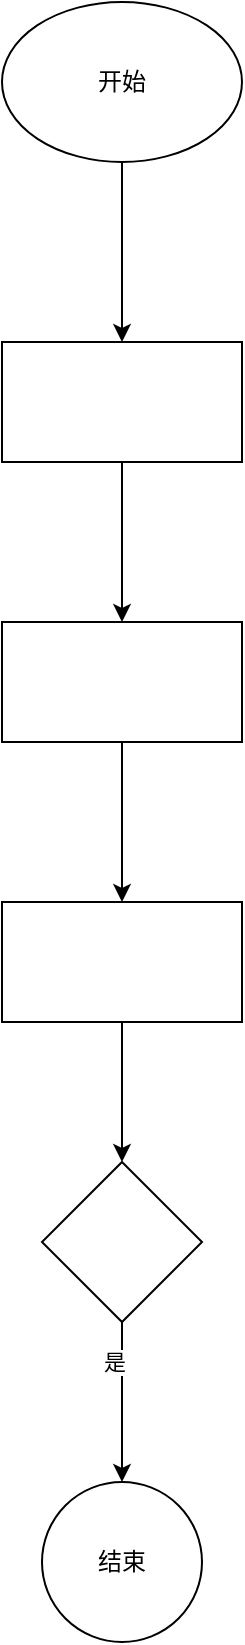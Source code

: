 <mxfile version="26.2.13">
  <diagram name="第 1 页" id="y2J8Me9VV9HJ6tGOofuo">
    <mxGraphModel dx="1428" dy="743" grid="1" gridSize="10" guides="1" tooltips="1" connect="1" arrows="1" fold="1" page="1" pageScale="1" pageWidth="827" pageHeight="1169" math="0" shadow="0">
      <root>
        <mxCell id="0" />
        <mxCell id="1" parent="0" />
        <mxCell id="vD1IuDq2SSC_h1sv3LDj-3" value="" style="edgeStyle=orthogonalEdgeStyle;rounded=0;orthogonalLoop=1;jettySize=auto;html=1;" parent="1" source="vD1IuDq2SSC_h1sv3LDj-1" target="vD1IuDq2SSC_h1sv3LDj-2" edge="1">
          <mxGeometry relative="1" as="geometry" />
        </mxCell>
        <mxCell id="vD1IuDq2SSC_h1sv3LDj-1" value="开始" style="ellipse;whiteSpace=wrap;html=1;" parent="1" vertex="1">
          <mxGeometry x="90" y="60" width="120" height="80" as="geometry" />
        </mxCell>
        <mxCell id="pjukJ60DeFtwRpBeH5sG-2" value="" style="edgeStyle=orthogonalEdgeStyle;rounded=0;orthogonalLoop=1;jettySize=auto;html=1;" edge="1" parent="1" source="vD1IuDq2SSC_h1sv3LDj-2" target="pjukJ60DeFtwRpBeH5sG-1">
          <mxGeometry relative="1" as="geometry" />
        </mxCell>
        <mxCell id="vD1IuDq2SSC_h1sv3LDj-2" value="" style="whiteSpace=wrap;html=1;" parent="1" vertex="1">
          <mxGeometry x="90" y="230" width="120" height="60" as="geometry" />
        </mxCell>
        <mxCell id="pjukJ60DeFtwRpBeH5sG-4" value="" style="edgeStyle=orthogonalEdgeStyle;rounded=0;orthogonalLoop=1;jettySize=auto;html=1;" edge="1" parent="1" source="pjukJ60DeFtwRpBeH5sG-1" target="pjukJ60DeFtwRpBeH5sG-3">
          <mxGeometry relative="1" as="geometry" />
        </mxCell>
        <mxCell id="pjukJ60DeFtwRpBeH5sG-1" value="" style="whiteSpace=wrap;html=1;" vertex="1" parent="1">
          <mxGeometry x="90" y="370" width="120" height="60" as="geometry" />
        </mxCell>
        <mxCell id="pjukJ60DeFtwRpBeH5sG-6" value="" style="edgeStyle=orthogonalEdgeStyle;rounded=0;orthogonalLoop=1;jettySize=auto;html=1;" edge="1" parent="1" source="pjukJ60DeFtwRpBeH5sG-3" target="pjukJ60DeFtwRpBeH5sG-5">
          <mxGeometry relative="1" as="geometry" />
        </mxCell>
        <mxCell id="pjukJ60DeFtwRpBeH5sG-3" value="" style="whiteSpace=wrap;html=1;" vertex="1" parent="1">
          <mxGeometry x="90" y="510" width="120" height="60" as="geometry" />
        </mxCell>
        <mxCell id="pjukJ60DeFtwRpBeH5sG-10" value="" style="edgeStyle=orthogonalEdgeStyle;rounded=0;orthogonalLoop=1;jettySize=auto;html=1;" edge="1" parent="1" source="pjukJ60DeFtwRpBeH5sG-5" target="pjukJ60DeFtwRpBeH5sG-9">
          <mxGeometry relative="1" as="geometry" />
        </mxCell>
        <mxCell id="pjukJ60DeFtwRpBeH5sG-11" value="是" style="edgeLabel;html=1;align=center;verticalAlign=middle;resizable=0;points=[];" vertex="1" connectable="0" parent="pjukJ60DeFtwRpBeH5sG-10">
          <mxGeometry x="-0.5" y="-4" relative="1" as="geometry">
            <mxPoint as="offset" />
          </mxGeometry>
        </mxCell>
        <mxCell id="pjukJ60DeFtwRpBeH5sG-5" value="" style="rhombus;whiteSpace=wrap;html=1;" vertex="1" parent="1">
          <mxGeometry x="110" y="640" width="80" height="80" as="geometry" />
        </mxCell>
        <mxCell id="pjukJ60DeFtwRpBeH5sG-9" value="结束" style="ellipse;whiteSpace=wrap;html=1;" vertex="1" parent="1">
          <mxGeometry x="110" y="800" width="80" height="80" as="geometry" />
        </mxCell>
      </root>
    </mxGraphModel>
  </diagram>
</mxfile>
